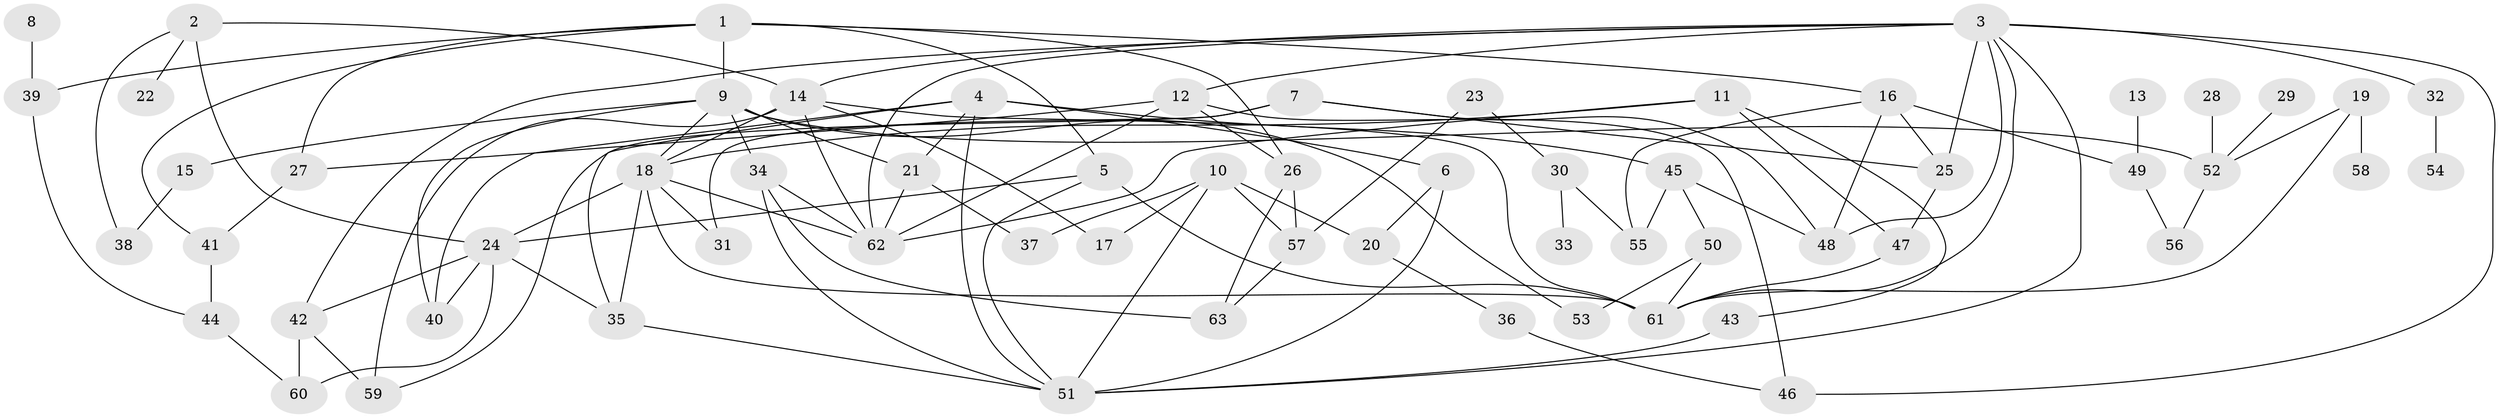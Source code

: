 // original degree distribution, {5: 0.08, 6: 0.072, 4: 0.104, 9: 0.008, 3: 0.264, 7: 0.016, 8: 0.008, 2: 0.192, 1: 0.256}
// Generated by graph-tools (version 1.1) at 2025/01/03/09/25 03:01:08]
// undirected, 63 vertices, 114 edges
graph export_dot {
graph [start="1"]
  node [color=gray90,style=filled];
  1;
  2;
  3;
  4;
  5;
  6;
  7;
  8;
  9;
  10;
  11;
  12;
  13;
  14;
  15;
  16;
  17;
  18;
  19;
  20;
  21;
  22;
  23;
  24;
  25;
  26;
  27;
  28;
  29;
  30;
  31;
  32;
  33;
  34;
  35;
  36;
  37;
  38;
  39;
  40;
  41;
  42;
  43;
  44;
  45;
  46;
  47;
  48;
  49;
  50;
  51;
  52;
  53;
  54;
  55;
  56;
  57;
  58;
  59;
  60;
  61;
  62;
  63;
  1 -- 5 [weight=1.0];
  1 -- 9 [weight=1.0];
  1 -- 16 [weight=1.0];
  1 -- 26 [weight=1.0];
  1 -- 27 [weight=1.0];
  1 -- 39 [weight=1.0];
  1 -- 41 [weight=1.0];
  2 -- 14 [weight=1.0];
  2 -- 22 [weight=1.0];
  2 -- 24 [weight=1.0];
  2 -- 38 [weight=1.0];
  3 -- 12 [weight=1.0];
  3 -- 14 [weight=1.0];
  3 -- 25 [weight=1.0];
  3 -- 32 [weight=1.0];
  3 -- 42 [weight=1.0];
  3 -- 46 [weight=1.0];
  3 -- 48 [weight=1.0];
  3 -- 51 [weight=1.0];
  3 -- 61 [weight=1.0];
  3 -- 62 [weight=1.0];
  4 -- 6 [weight=1.0];
  4 -- 21 [weight=1.0];
  4 -- 35 [weight=1.0];
  4 -- 40 [weight=1.0];
  4 -- 45 [weight=1.0];
  4 -- 51 [weight=1.0];
  5 -- 24 [weight=1.0];
  5 -- 51 [weight=1.0];
  5 -- 61 [weight=1.0];
  6 -- 20 [weight=1.0];
  6 -- 51 [weight=1.0];
  7 -- 25 [weight=1.0];
  7 -- 31 [weight=2.0];
  7 -- 48 [weight=2.0];
  7 -- 59 [weight=2.0];
  8 -- 39 [weight=1.0];
  9 -- 15 [weight=1.0];
  9 -- 18 [weight=1.0];
  9 -- 21 [weight=1.0];
  9 -- 34 [weight=1.0];
  9 -- 40 [weight=1.0];
  9 -- 52 [weight=1.0];
  9 -- 53 [weight=1.0];
  10 -- 17 [weight=1.0];
  10 -- 20 [weight=1.0];
  10 -- 37 [weight=1.0];
  10 -- 51 [weight=1.0];
  10 -- 57 [weight=1.0];
  11 -- 18 [weight=1.0];
  11 -- 43 [weight=1.0];
  11 -- 47 [weight=1.0];
  11 -- 62 [weight=1.0];
  12 -- 26 [weight=1.0];
  12 -- 27 [weight=1.0];
  12 -- 46 [weight=1.0];
  12 -- 62 [weight=1.0];
  13 -- 49 [weight=1.0];
  14 -- 17 [weight=1.0];
  14 -- 18 [weight=1.0];
  14 -- 59 [weight=2.0];
  14 -- 61 [weight=1.0];
  14 -- 62 [weight=1.0];
  15 -- 38 [weight=1.0];
  16 -- 25 [weight=1.0];
  16 -- 48 [weight=1.0];
  16 -- 49 [weight=1.0];
  16 -- 55 [weight=1.0];
  18 -- 24 [weight=1.0];
  18 -- 31 [weight=1.0];
  18 -- 35 [weight=1.0];
  18 -- 61 [weight=1.0];
  18 -- 62 [weight=1.0];
  19 -- 52 [weight=1.0];
  19 -- 58 [weight=2.0];
  19 -- 61 [weight=1.0];
  20 -- 36 [weight=1.0];
  21 -- 37 [weight=1.0];
  21 -- 62 [weight=1.0];
  23 -- 30 [weight=1.0];
  23 -- 57 [weight=1.0];
  24 -- 35 [weight=1.0];
  24 -- 40 [weight=1.0];
  24 -- 42 [weight=1.0];
  24 -- 60 [weight=2.0];
  25 -- 47 [weight=1.0];
  26 -- 57 [weight=1.0];
  26 -- 63 [weight=1.0];
  27 -- 41 [weight=1.0];
  28 -- 52 [weight=1.0];
  29 -- 52 [weight=1.0];
  30 -- 33 [weight=1.0];
  30 -- 55 [weight=1.0];
  32 -- 54 [weight=1.0];
  34 -- 51 [weight=1.0];
  34 -- 62 [weight=1.0];
  34 -- 63 [weight=1.0];
  35 -- 51 [weight=1.0];
  36 -- 46 [weight=1.0];
  39 -- 44 [weight=1.0];
  41 -- 44 [weight=1.0];
  42 -- 59 [weight=1.0];
  42 -- 60 [weight=1.0];
  43 -- 51 [weight=1.0];
  44 -- 60 [weight=1.0];
  45 -- 48 [weight=1.0];
  45 -- 50 [weight=1.0];
  45 -- 55 [weight=1.0];
  47 -- 61 [weight=1.0];
  49 -- 56 [weight=1.0];
  50 -- 53 [weight=1.0];
  50 -- 61 [weight=1.0];
  52 -- 56 [weight=1.0];
  57 -- 63 [weight=1.0];
}
